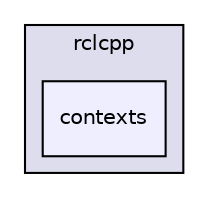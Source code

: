digraph "include/rclcpp/contexts" {
  compound=true
  node [ fontsize="10", fontname="Helvetica"];
  edge [ labelfontsize="10", labelfontname="Helvetica"];
  subgraph clusterdir_01cab12f5a6af7cf2b1939f91562c565 {
    graph [ bgcolor="#ddddee", pencolor="black", label="rclcpp" fontname="Helvetica", fontsize="10", URL="dir_01cab12f5a6af7cf2b1939f91562c565.html"]
  dir_85e1fe49bda2c1099ca6fff8a61f6e23 [shape=box, label="contexts", style="filled", fillcolor="#eeeeff", pencolor="black", URL="dir_85e1fe49bda2c1099ca6fff8a61f6e23.html"];
  }
}
